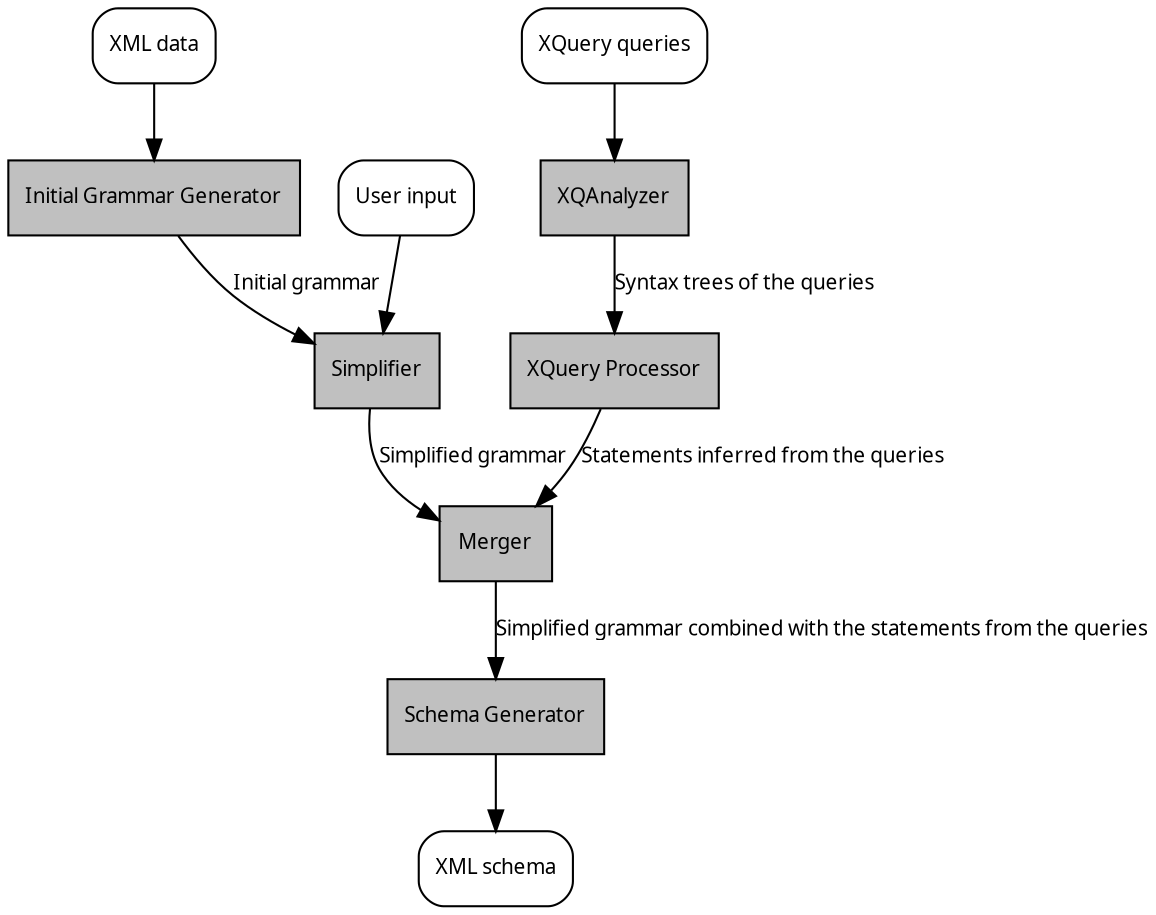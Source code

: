 digraph inference_process {
	node [shape = rectangle, fontname = "TeXGyrePagella-Regular", fontsize = 10];
	edge [fontname = "TeXGyrePagella-Regular", fontsize = 10];

	node [style= rounded];
	input_xml [label = "XML data"];
	input_queries [label = "XQuery queries"];
	input_xml -> IGG;
	input_queries -> XQAnalyzer;
	IGG [label = "Initial Grammar Generator" style = "filled" fillcolor = "grey"];
	XQAnalyzer [label = "XQAnalyzer" style = "filled" fillcolor = "grey"];
	IGG -> Simplifier [label = "Initial grammar"];
	user_input [label = "User input"];
	user_input -> Simplifier;
	Simplifier [label = "Simplifier" style = "filled" fillcolor = "grey"];
	XQueryProcessor [label = "XQuery Processor" style = "filled" fillcolor = "grey"];
	XQAnalyzer -> XQueryProcessor [label = "Syntax trees of the queries"];
	Merger [label = "Merger" style = "filled" fillcolor = "grey"];
	Simplifier -> Merger [label = "Simplified grammar"];
	XQueryProcessor -> Merger [label = "Statements inferred from the queries"];
	Merger -> Exporter [label = "Simplified grammar combined with the statements from the queries"];
	Exporter [label = "Schema Generator" style = "filled" fillcolor = "grey"];
	output_xml [label = "XML schema"];
	Exporter -> output_xml;
}
